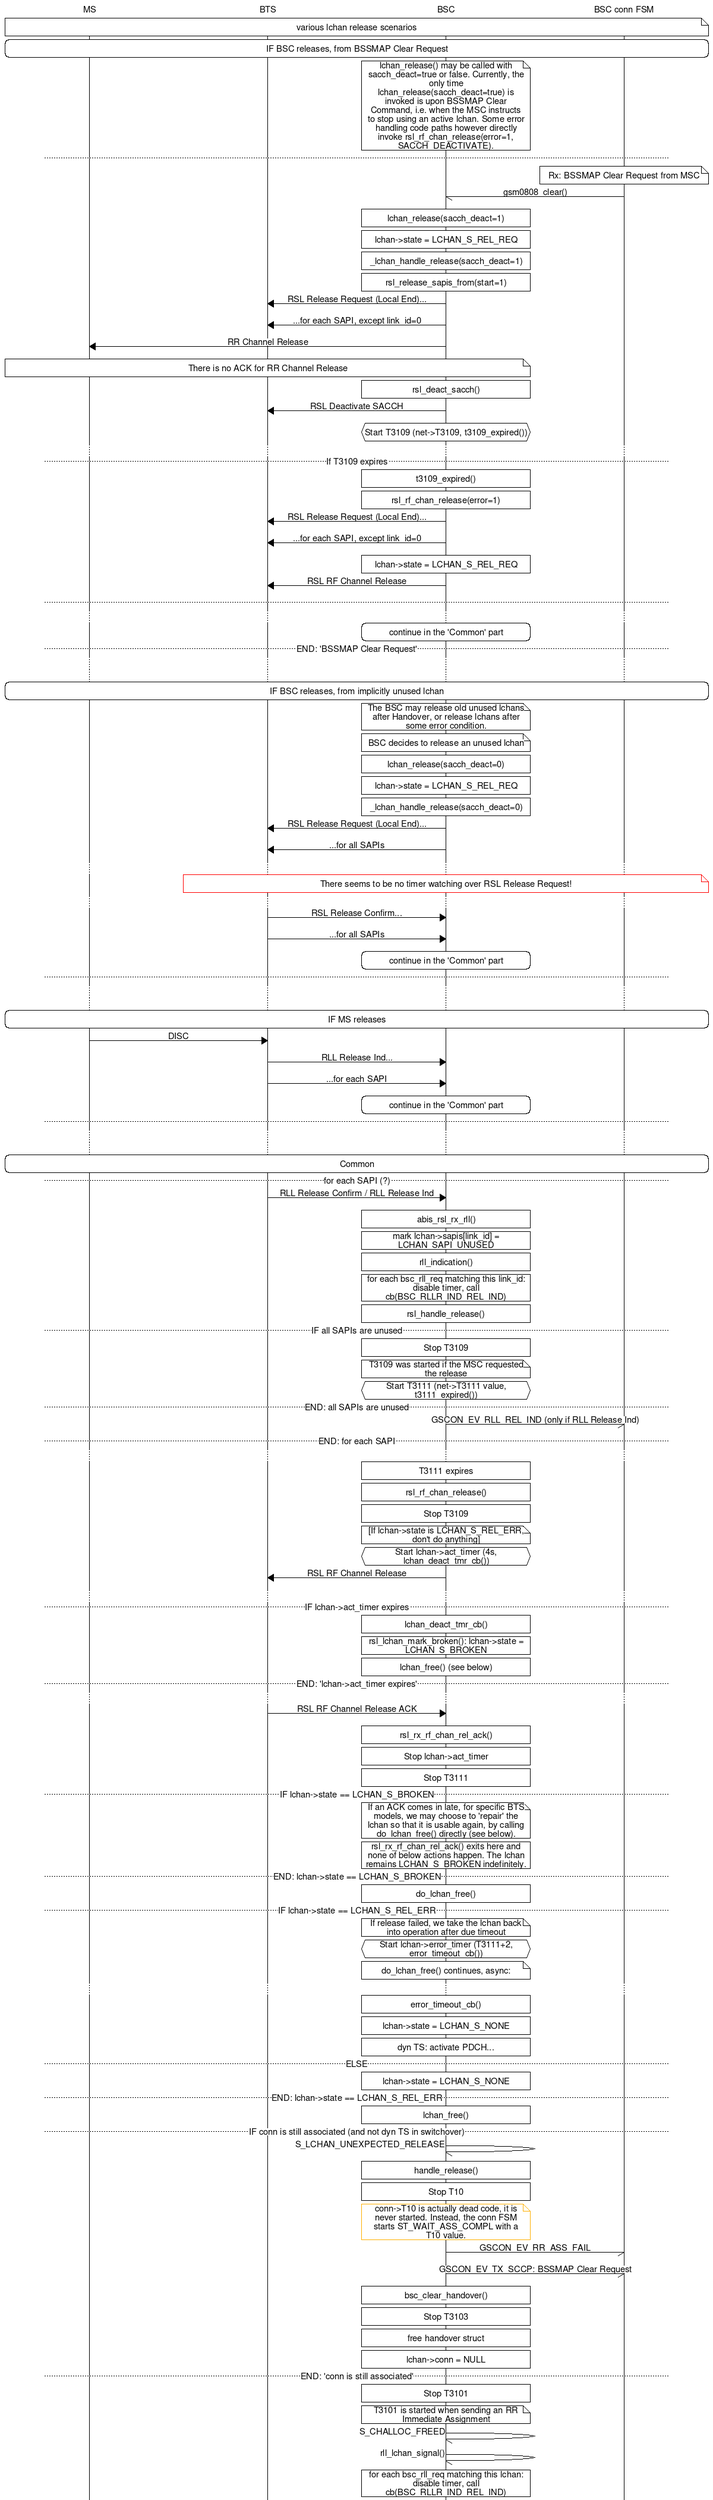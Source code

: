 msc {
	hscale=2;
	ms [label="MS"], bts [label="BTS"], bsc[label="BSC"], bsc_gscon[label="BSC conn FSM"];

	ms note bsc_gscon [label="various lchan release scenarios"];
	

	ms rbox bsc_gscon [label="IF BSC releases, from BSSMAP Clear Request"];
	bsc note bsc [label="lchan_release() may be called with sacch_deact=true or false.
		Currently, the only time lchan_release(sacch_deact=true) is invoked is upon BSSMAP Clear
		Command, i.e. when the MSC instructs to stop using an active lchan.
		Some error handling code paths however directly invoke
		rsl_rf_chan_release(error=1, SACCH_DEACTIVATE)."];

	---;
	bsc_gscon note bsc_gscon [label="Rx: BSSMAP Clear Request from MSC"];
	bsc <- bsc_gscon [label="gsm0808_clear()"];
	bsc box bsc [label="lchan_release(sacch_deact=1)"];
	bsc box bsc [label="lchan->state = LCHAN_S_REL_REQ"];
	bsc box bsc [label="_lchan_handle_release(sacch_deact=1)"];
	bsc box bsc [label="rsl_release_sapis_from(start=1)"];
	bts <= bsc [label="RSL Release Request (Local End)..."];
	bts <= bsc [label="...for each SAPI, except link_id=0"];
	ms <= bsc [label="RR Channel Release"];
	ms note bsc [label="There is no ACK for RR Channel Release"];
	bsc box bsc [label="rsl_deact_sacch()"];
	bts <= bsc [label="RSL Deactivate SACCH"];
	bsc abox bsc [label="Start T3109 (net->T3109, t3109_expired())"];
	...;
	--- [label="If T3109 expires"];
	bsc box bsc [label="t3109_expired()"];
	bsc box bsc [label="rsl_rf_chan_release(error=1)"];
	bts <= bsc [label="RSL Release Request (Local End)..."];
	bts <= bsc [label="...for each SAPI, except link_id=0"];
	bsc box bsc [label="lchan->state = LCHAN_S_REL_REQ"];
	bts <= bsc [label="RSL RF Channel Release"];
	---;
	...;
	bsc rbox bsc [label="continue in the 'Common' part"];
	--- [label="END: 'BSSMAP Clear Request'"];
	...;
	...;

	ms rbox bsc_gscon [label="IF BSC releases, from implicitly unused lchan"];
	bsc note bsc [label="The BSC may release old unused lchans after Handover, or release lchans
		after some error condition."];
	bsc note bsc [label="BSC decides to release an unused lchan"];
	bsc box bsc [label="lchan_release(sacch_deact=0)"];
	bsc box bsc [label="lchan->state = LCHAN_S_REL_REQ"];
	bsc box bsc [label="_lchan_handle_release(sacch_deact=0)"];
	bts <= bsc [label="RSL Release Request (Local End)..."];
	bts <= bsc [label="...for all SAPIs"];
	...;
	bts note bsc_gscon [linecolor="red",
	  label="There seems to be no timer watching over RSL Release Request!"];
	...;
	bts => bsc [label="RSL Release Confirm..."];
	bts => bsc [label="...for all SAPIs"];
	bsc rbox bsc [label="continue in the 'Common' part"];
	---;
	...;
	...;

	ms rbox bsc_gscon [label="IF MS releases"];
	ms => bts [label="DISC"];
	bts => bsc [label="RLL Release Ind..."];
	bts => bsc [label="...for each SAPI"];
	bsc rbox bsc [label="continue in the 'Common' part"];
	---;
	...;
	...;
	ms rbox bsc_gscon [label="Common"];
	--- [label="for each SAPI (?)"];
	bts => bsc [label="RLL Release Confirm / RLL Release Ind"];
	bsc box bsc [label="abis_rsl_rx_rll()"];
	bsc box bsc [label="mark lchan->sapis[link_id] = LCHAN_SAPI_UNUSED"];
	bsc box bsc [label="rll_indication()"];
	bsc box bsc [label="for each bsc_rll_req matching this link_id:
		disable timer, call cb(BSC_RLLR_IND_REL_IND)"];
	bsc box bsc [label="rsl_handle_release()"];
	--- [label="IF all SAPIs are unused"];
	bsc box bsc [label="Stop T3109"];
	bsc note bsc [label="T3109 was started if the MSC requested the release"];
	bsc abox bsc [label="Start T3111 (net->T3111 value, t3111_expired())"];
	--- [label="END: all SAPIs are unused"];
	bsc -> bsc_gscon [label="GSCON_EV_RLL_REL_IND (only if RLL Release Ind)"];
	--- [label="END: for each SAPI"];

	...;
	bsc box bsc [label="T3111 expires"];
	bsc box bsc [label="rsl_rf_chan_release()"];
	bsc box bsc [label="Stop T3109"];
	bsc note bsc [label="[If lchan->state is LCHAN_S_REL_ERR, don't do anything]"];
	bsc abox bsc [label="Start lchan->act_timer (4s, lchan_deact_tmr_cb())"];
	bts <= bsc [label="RSL RF Channel Release"];

	...;
	--- [label="IF lchan->act_timer expires"];
	bsc box bsc [label="lchan_deact_tmr_cb()"];
	bsc box bsc [label="rsl_lchan_mark_broken(): lchan->state = LCHAN_S_BROKEN"];
	bsc box bsc [label="lchan_free() (see below)"];
	--- [label="END: 'lchan->act_timer expires'"];
	...;

	bts => bsc [label="RSL RF Channel Release ACK"];
	bsc box bsc [label="rsl_rx_rf_chan_rel_ack()"];
	bsc box bsc [label="Stop lchan->act_timer"];
	bsc box bsc [label="Stop T3111"];

	--- [label="IF lchan->state == LCHAN_S_BROKEN"];
	bsc note bsc [label="If an ACK comes in late, for specific BTS models, we may choose to 'repair'
		the lchan so that it is usable again, by calling do_lchan_free() directly (see below)."];
	bsc box bsc [label="rsl_rx_rf_chan_rel_ack() exits here and none of below actions happen.
		The lchan remains LCHAN_S_BROKEN indefinitely."];
	--- [label="END: lchan->state == LCHAN_S_BROKEN"];
	bsc box bsc [label="do_lchan_free()"];
	--- [label="IF lchan->state == LCHAN_S_REL_ERR"];
	bsc note bsc [label="If release failed, we take the lchan back into operation after due
		timeout"];
	bsc abox bsc [label="Start lchan->error_timer (T3111+2, error_timeout_cb())"];
	bsc note bsc [label="do_lchan_free() continues, async:"];
	...;
	bsc box bsc [label="error_timeout_cb()"];
	bsc box bsc [label="lchan->state = LCHAN_S_NONE"];
	bsc box bsc [label="dyn TS: activate PDCH..."];
	--- [label="ELSE"];
	bsc box bsc [label="lchan->state = LCHAN_S_NONE"];
	--- [label="END: lchan->state == LCHAN_S_REL_ERR"];
	bsc box bsc [label="lchan_free()"];
	--- [label="IF conn is still associated (and not dyn TS in switchover)"];
	bsc -> bsc [label="S_LCHAN_UNEXPECTED_RELEASE"];
	bsc box bsc [label="handle_release()"];
	bsc box bsc [label="Stop T10"];
	bsc note bsc [linecolor=orange,label="conn->T10 is actually dead code, it is never started.
		Instead, the conn FSM starts ST_WAIT_ASS_COMPL with a T10 value."];
	bsc -> bsc_gscon [label="GSCON_EV_RR_ASS_FAIL"];
	bsc -> bsc_gscon [label="GSCON_EV_TX_SCCP: BSSMAP Clear Request"];
	bsc box bsc [label="bsc_clear_handover()"];
	bsc box bsc [label="Stop T3103"];
	bsc box bsc [label="free handover struct"];
	bsc box bsc [label="lchan->conn = NULL"];
	--- [label="END: 'conn is still associated'"];
	bsc box bsc [label="Stop T3101"];
	bsc note bsc [label="T3101 is started when sending an RR Immediate Assignment"];
	bsc -> bsc [label="S_CHALLOC_FREED"];
	bsc -> bsc [label="rll_lchan_signal()"];
	bsc box bsc [label="for each bsc_rll_req matching this lchan:
		disable timer, call cb(BSC_RLLR_IND_REL_IND)"];
}
